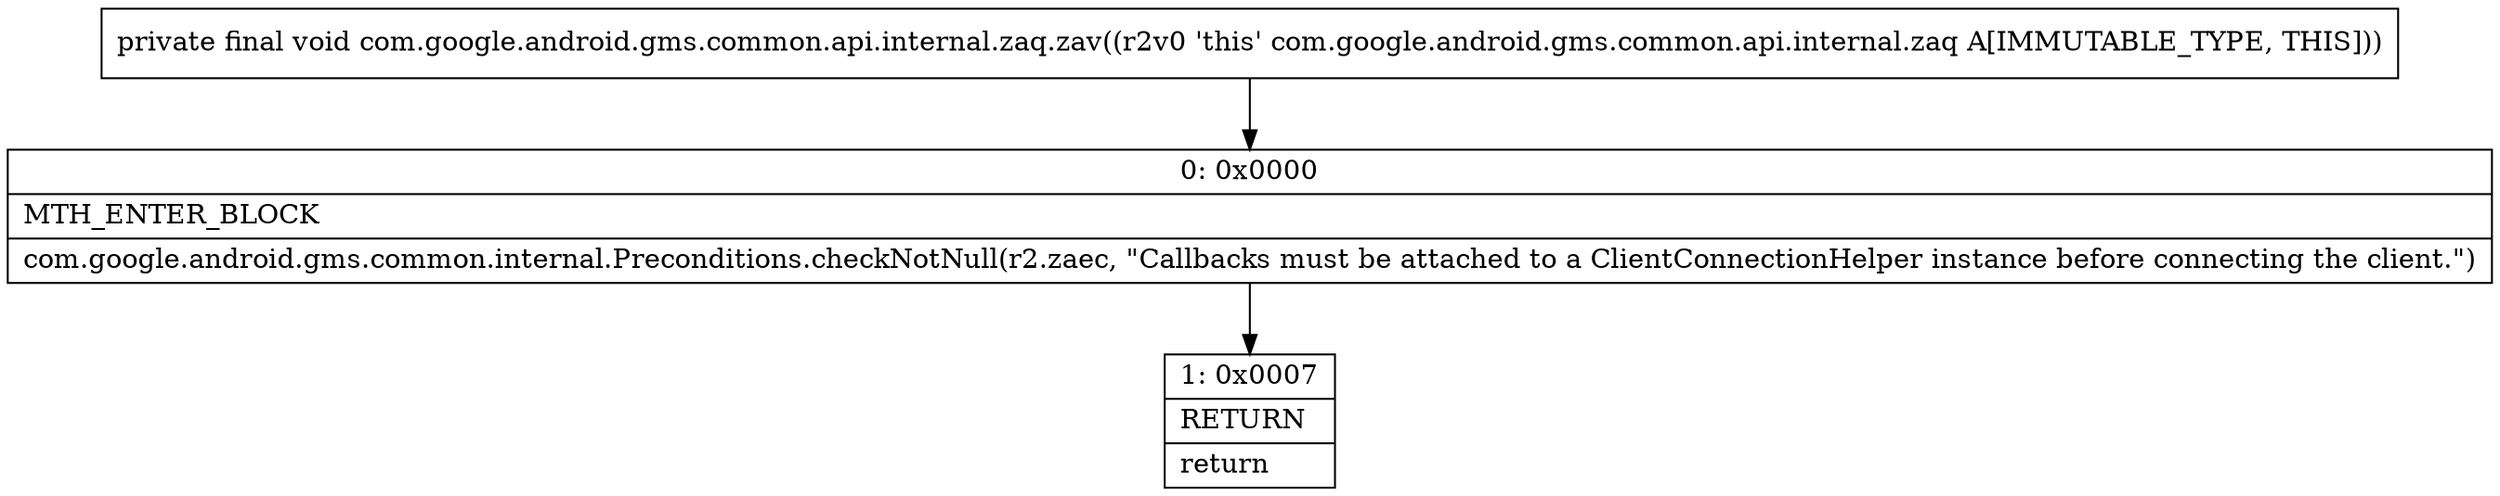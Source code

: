 digraph "CFG forcom.google.android.gms.common.api.internal.zaq.zav()V" {
Node_0 [shape=record,label="{0\:\ 0x0000|MTH_ENTER_BLOCK\l|com.google.android.gms.common.internal.Preconditions.checkNotNull(r2.zaec, \"Callbacks must be attached to a ClientConnectionHelper instance before connecting the client.\")\l}"];
Node_1 [shape=record,label="{1\:\ 0x0007|RETURN\l|return\l}"];
MethodNode[shape=record,label="{private final void com.google.android.gms.common.api.internal.zaq.zav((r2v0 'this' com.google.android.gms.common.api.internal.zaq A[IMMUTABLE_TYPE, THIS])) }"];
MethodNode -> Node_0;
Node_0 -> Node_1;
}

